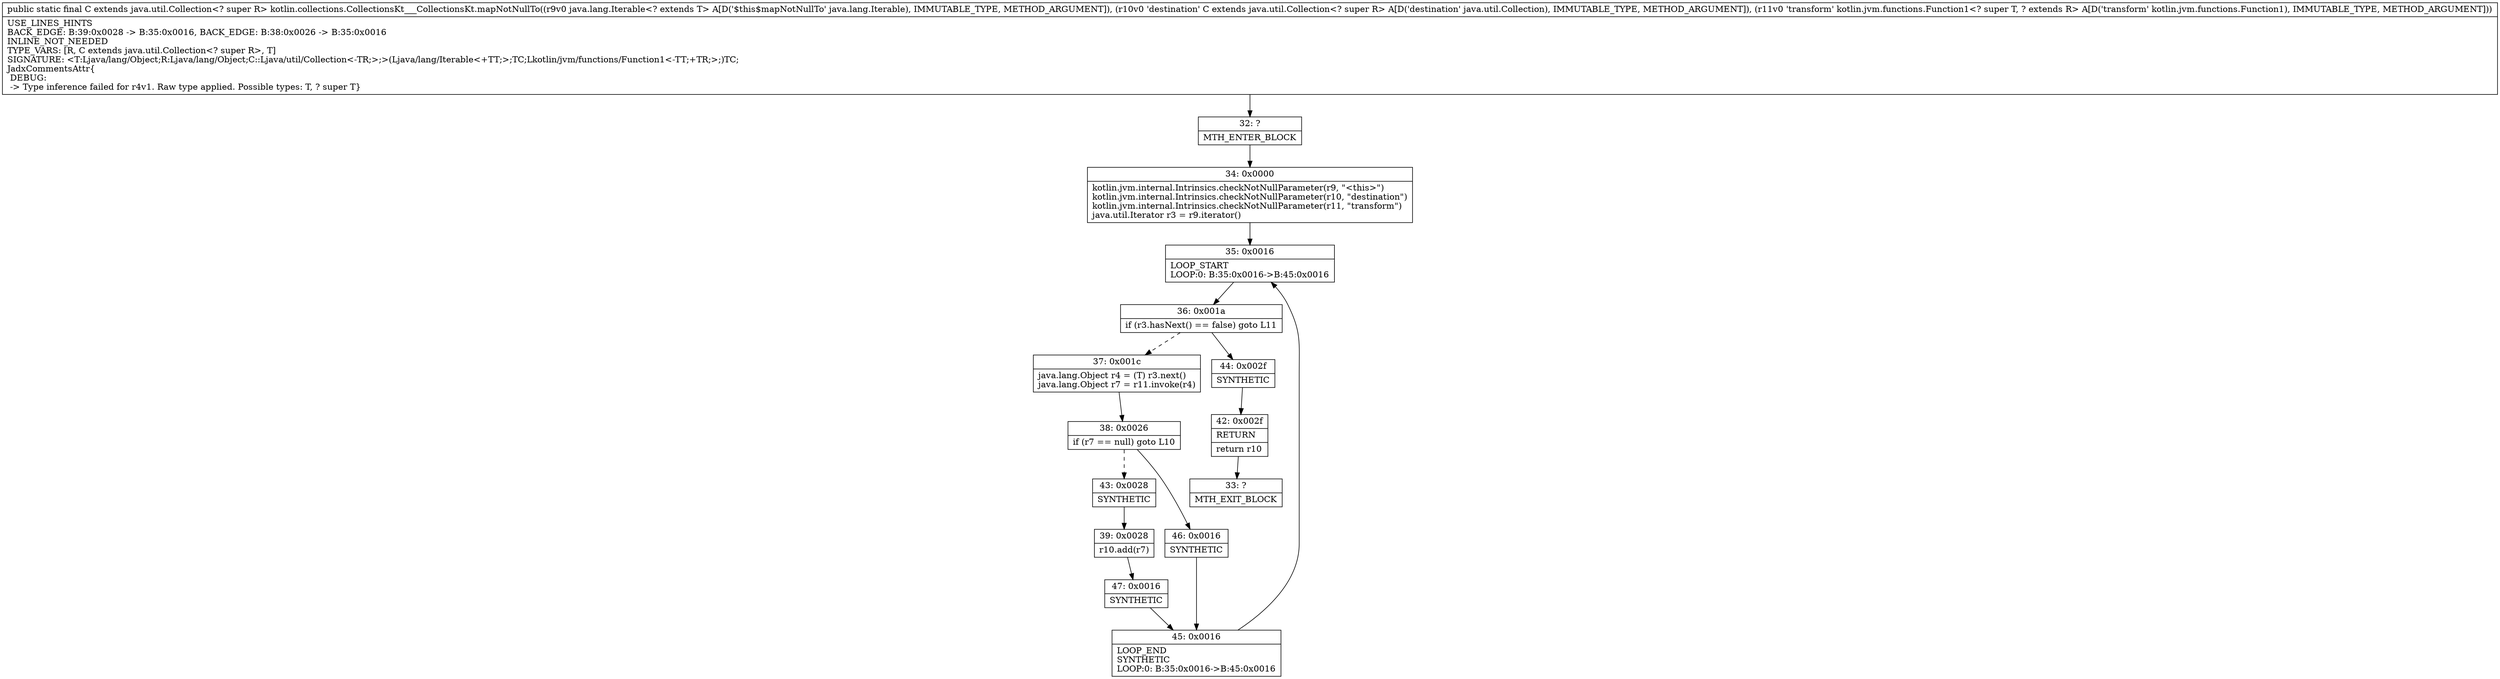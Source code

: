 digraph "CFG forkotlin.collections.CollectionsKt___CollectionsKt.mapNotNullTo(Ljava\/lang\/Iterable;Ljava\/util\/Collection;Lkotlin\/jvm\/functions\/Function1;)Ljava\/util\/Collection;" {
Node_32 [shape=record,label="{32\:\ ?|MTH_ENTER_BLOCK\l}"];
Node_34 [shape=record,label="{34\:\ 0x0000|kotlin.jvm.internal.Intrinsics.checkNotNullParameter(r9, \"\<this\>\")\lkotlin.jvm.internal.Intrinsics.checkNotNullParameter(r10, \"destination\")\lkotlin.jvm.internal.Intrinsics.checkNotNullParameter(r11, \"transform\")\ljava.util.Iterator r3 = r9.iterator()\l}"];
Node_35 [shape=record,label="{35\:\ 0x0016|LOOP_START\lLOOP:0: B:35:0x0016\-\>B:45:0x0016\l}"];
Node_36 [shape=record,label="{36\:\ 0x001a|if (r3.hasNext() == false) goto L11\l}"];
Node_37 [shape=record,label="{37\:\ 0x001c|java.lang.Object r4 = (T) r3.next()\ljava.lang.Object r7 = r11.invoke(r4)\l}"];
Node_38 [shape=record,label="{38\:\ 0x0026|if (r7 == null) goto L10\l}"];
Node_43 [shape=record,label="{43\:\ 0x0028|SYNTHETIC\l}"];
Node_39 [shape=record,label="{39\:\ 0x0028|r10.add(r7)\l}"];
Node_47 [shape=record,label="{47\:\ 0x0016|SYNTHETIC\l}"];
Node_45 [shape=record,label="{45\:\ 0x0016|LOOP_END\lSYNTHETIC\lLOOP:0: B:35:0x0016\-\>B:45:0x0016\l}"];
Node_46 [shape=record,label="{46\:\ 0x0016|SYNTHETIC\l}"];
Node_44 [shape=record,label="{44\:\ 0x002f|SYNTHETIC\l}"];
Node_42 [shape=record,label="{42\:\ 0x002f|RETURN\l|return r10\l}"];
Node_33 [shape=record,label="{33\:\ ?|MTH_EXIT_BLOCK\l}"];
MethodNode[shape=record,label="{public static final C extends java.util.Collection\<? super R\> kotlin.collections.CollectionsKt___CollectionsKt.mapNotNullTo((r9v0 java.lang.Iterable\<? extends T\> A[D('$this$mapNotNullTo' java.lang.Iterable), IMMUTABLE_TYPE, METHOD_ARGUMENT]), (r10v0 'destination' C extends java.util.Collection\<? super R\> A[D('destination' java.util.Collection), IMMUTABLE_TYPE, METHOD_ARGUMENT]), (r11v0 'transform' kotlin.jvm.functions.Function1\<? super T, ? extends R\> A[D('transform' kotlin.jvm.functions.Function1), IMMUTABLE_TYPE, METHOD_ARGUMENT]))  | USE_LINES_HINTS\lBACK_EDGE: B:39:0x0028 \-\> B:35:0x0016, BACK_EDGE: B:38:0x0026 \-\> B:35:0x0016\lINLINE_NOT_NEEDED\lTYPE_VARS: [R, C extends java.util.Collection\<? super R\>, T]\lSIGNATURE: \<T:Ljava\/lang\/Object;R:Ljava\/lang\/Object;C::Ljava\/util\/Collection\<\-TR;\>;\>(Ljava\/lang\/Iterable\<+TT;\>;TC;Lkotlin\/jvm\/functions\/Function1\<\-TT;+TR;\>;)TC;\lJadxCommentsAttr\{\l DEBUG: \l \-\> Type inference failed for r4v1. Raw type applied. Possible types: T, ? super T\}\l}"];
MethodNode -> Node_32;Node_32 -> Node_34;
Node_34 -> Node_35;
Node_35 -> Node_36;
Node_36 -> Node_37[style=dashed];
Node_36 -> Node_44;
Node_37 -> Node_38;
Node_38 -> Node_43[style=dashed];
Node_38 -> Node_46;
Node_43 -> Node_39;
Node_39 -> Node_47;
Node_47 -> Node_45;
Node_45 -> Node_35;
Node_46 -> Node_45;
Node_44 -> Node_42;
Node_42 -> Node_33;
}

